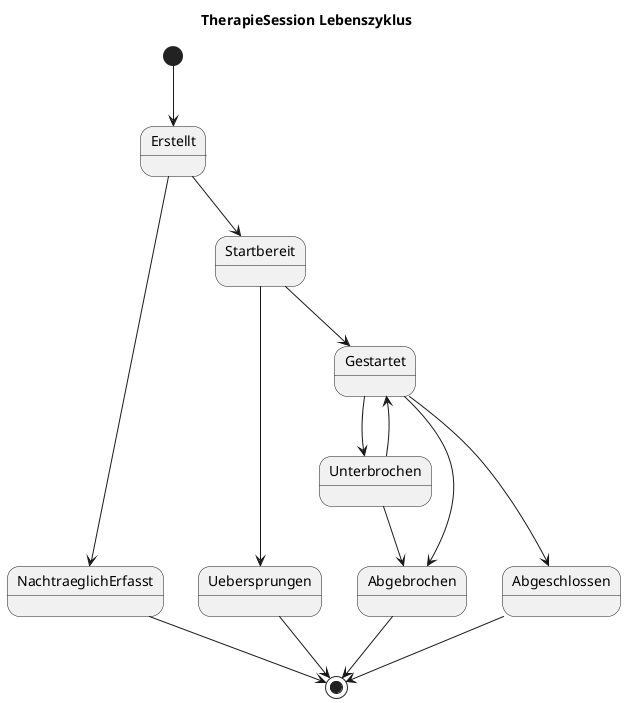 @startuml Therapie Lifecicle
title TherapieSession Lebenszyklus

State Erstellt
State NachtraeglichErfasst
State Uebersprungen
State Startbereit
State Gestartet
State Unterbrochen
State Abgebrochen
State Abgeschlossen

[*] --> Erstellt

Erstellt -----> NachtraeglichErfasst
Erstellt --> Startbereit
Startbereit ----> Uebersprungen
Startbereit --> Gestartet
Gestartet --> Unterbrochen
Gestartet --> Abgebrochen
Gestartet ---> Abgeschlossen
Unterbrochen --> Gestartet
Unterbrochen --> Abgebrochen 
Abgebrochen --> [*]
NachtraeglichErfasst --> [*]
Uebersprungen --> [*]
Abgeschlossen --> [*]

 @enduml